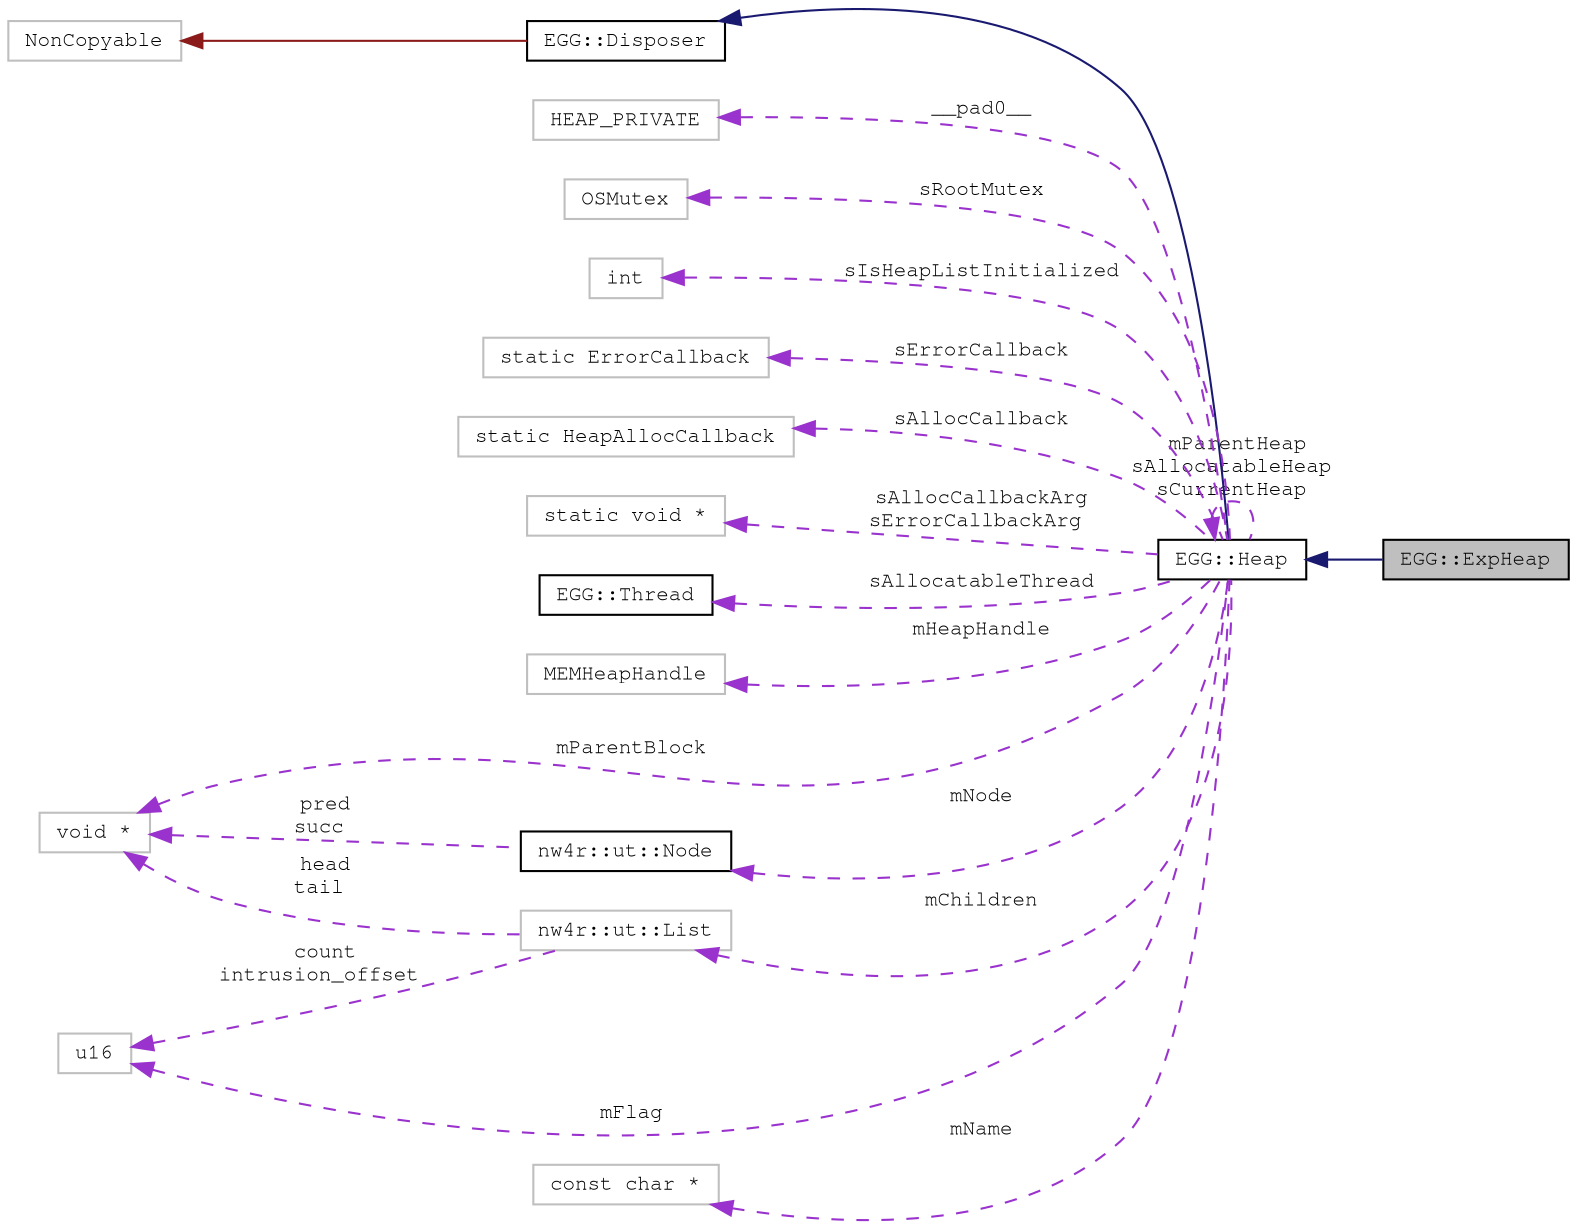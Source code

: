 digraph "EGG::ExpHeap"
{
 // LATEX_PDF_SIZE
  edge [fontname="FreeMono",fontsize="10",labelfontname="FreeMono",labelfontsize="10"];
  node [fontname="FreeMono",fontsize="10",shape=record];
  rankdir="LR";
  Node1 [label="EGG::ExpHeap",height=0.2,width=0.4,color="black", fillcolor="grey75", style="filled", fontcolor="black",tooltip=" "];
  Node2 -> Node1 [dir="back",color="midnightblue",fontsize="10",style="solid",fontname="FreeMono"];
  Node2 [label="EGG::Heap",height=0.2,width=0.4,color="black", fillcolor="white", style="filled",URL="$class_e_g_g_1_1_heap.html",tooltip="Base Heap class."];
  Node3 -> Node2 [dir="back",color="midnightblue",fontsize="10",style="solid",fontname="FreeMono"];
  Node3 [label="EGG::Disposer",height=0.2,width=0.4,color="black", fillcolor="white", style="filled",URL="$class_e_g_g_1_1_disposer.html",tooltip="Base class for garbage-collected objects."];
  Node4 -> Node3 [dir="back",color="firebrick4",fontsize="10",style="solid",fontname="FreeMono"];
  Node4 [label="NonCopyable",height=0.2,width=0.4,color="grey75", fillcolor="white", style="filled",URL="$class_non_copyable.html",tooltip=" "];
  Node5 -> Node2 [dir="back",color="darkorchid3",fontsize="10",style="dashed",label=" __pad0__" ,fontname="FreeMono"];
  Node5 [label="HEAP_PRIVATE",height=0.2,width=0.4,color="grey75", fillcolor="white", style="filled",tooltip=" "];
  Node6 -> Node2 [dir="back",color="darkorchid3",fontsize="10",style="dashed",label=" sRootMutex" ,fontname="FreeMono"];
  Node6 [label="OSMutex",height=0.2,width=0.4,color="grey75", fillcolor="white", style="filled",tooltip=" "];
  Node2 -> Node2 [dir="back",color="darkorchid3",fontsize="10",style="dashed",label=" mParentHeap\nsAllocatableHeap\nsCurrentHeap" ,fontname="FreeMono"];
  Node7 -> Node2 [dir="back",color="darkorchid3",fontsize="10",style="dashed",label=" sIsHeapListInitialized" ,fontname="FreeMono"];
  Node7 [label="int",height=0.2,width=0.4,color="grey75", fillcolor="white", style="filled",tooltip=" "];
  Node8 -> Node2 [dir="back",color="darkorchid3",fontsize="10",style="dashed",label=" sErrorCallback" ,fontname="FreeMono"];
  Node8 [label="static ErrorCallback",height=0.2,width=0.4,color="grey75", fillcolor="white", style="filled",tooltip=" "];
  Node9 -> Node2 [dir="back",color="darkorchid3",fontsize="10",style="dashed",label=" sAllocCallback" ,fontname="FreeMono"];
  Node9 [label="static HeapAllocCallback",height=0.2,width=0.4,color="grey75", fillcolor="white", style="filled",tooltip=" "];
  Node10 -> Node2 [dir="back",color="darkorchid3",fontsize="10",style="dashed",label=" sAllocCallbackArg\nsErrorCallbackArg" ,fontname="FreeMono"];
  Node10 [label="static void *",height=0.2,width=0.4,color="grey75", fillcolor="white", style="filled",tooltip=" "];
  Node11 -> Node2 [dir="back",color="darkorchid3",fontsize="10",style="dashed",label=" sAllocatableThread" ,fontname="FreeMono"];
  Node11 [label="EGG::Thread",height=0.2,width=0.4,color="black", fillcolor="white", style="filled",URL="$class_e_g_g_1_1_thread.html",tooltip="Wrapper for OSThread."];
  Node12 -> Node2 [dir="back",color="darkorchid3",fontsize="10",style="dashed",label=" mHeapHandle" ,fontname="FreeMono"];
  Node12 [label="MEMHeapHandle",height=0.2,width=0.4,color="grey75", fillcolor="white", style="filled",tooltip=" "];
  Node13 -> Node2 [dir="back",color="darkorchid3",fontsize="10",style="dashed",label=" mParentBlock" ,fontname="FreeMono"];
  Node13 [label="void *",height=0.2,width=0.4,color="grey75", fillcolor="white", style="filled",tooltip=" "];
  Node14 -> Node2 [dir="back",color="darkorchid3",fontsize="10",style="dashed",label=" mFlag" ,fontname="FreeMono"];
  Node14 [label="u16",height=0.2,width=0.4,color="grey75", fillcolor="white", style="filled",tooltip=" "];
  Node15 -> Node2 [dir="back",color="darkorchid3",fontsize="10",style="dashed",label=" mNode" ,fontname="FreeMono"];
  Node15 [label="nw4r::ut::Node",height=0.2,width=0.4,color="black", fillcolor="white", style="filled",URL="$structnw4r_1_1ut_1_1_node.html",tooltip="Bidirectional list node."];
  Node13 -> Node15 [dir="back",color="darkorchid3",fontsize="10",style="dashed",label=" pred\nsucc" ,fontname="FreeMono"];
  Node16 -> Node2 [dir="back",color="darkorchid3",fontsize="10",style="dashed",label=" mChildren" ,fontname="FreeMono"];
  Node16 [label="nw4r::ut::List",height=0.2,width=0.4,color="grey75", fillcolor="white", style="filled",URL="$structnw4r_1_1ut_1_1_list.html",tooltip=" "];
  Node13 -> Node16 [dir="back",color="darkorchid3",fontsize="10",style="dashed",label=" head\ntail" ,fontname="FreeMono"];
  Node14 -> Node16 [dir="back",color="darkorchid3",fontsize="10",style="dashed",label=" count\nintrusion_offset" ,fontname="FreeMono"];
  Node17 -> Node2 [dir="back",color="darkorchid3",fontsize="10",style="dashed",label=" mName" ,fontname="FreeMono"];
  Node17 [label="const char *",height=0.2,width=0.4,color="grey75", fillcolor="white", style="filled",tooltip=" "];
}
